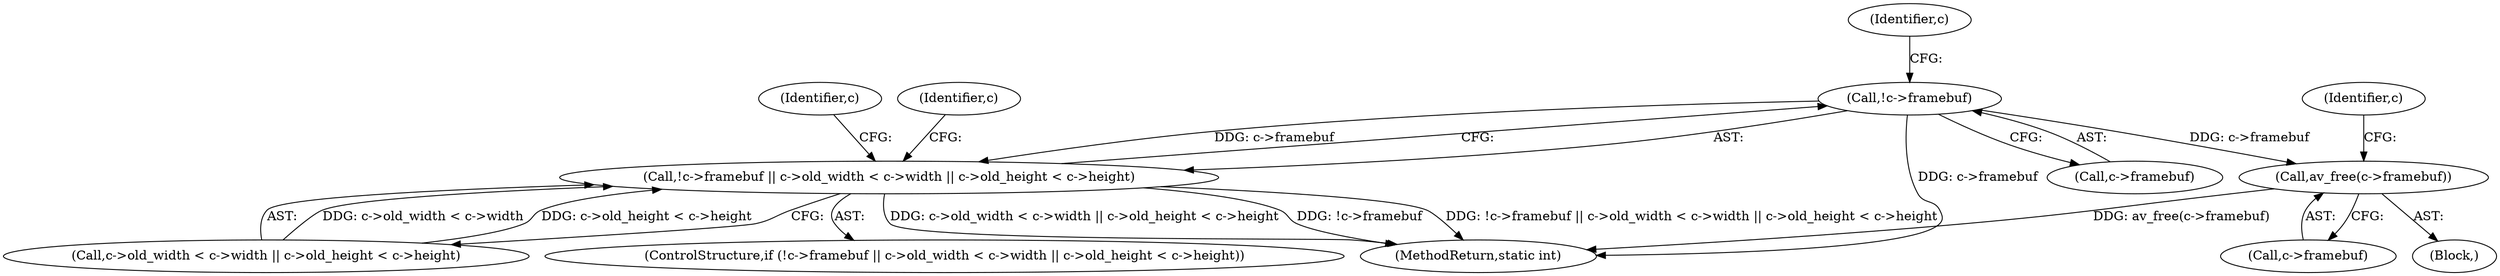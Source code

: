 digraph "0_FFmpeg_e07ac727c1cc9eed39e7f9117c97006f719864bd@pointer" {
"1000106" [label="(Call,!c->framebuf)"];
"1000105" [label="(Call,!c->framebuf || c->old_width < c->width || c->old_height < c->height)"];
"1000144" [label="(Call,av_free(c->framebuf))"];
"1000105" [label="(Call,!c->framebuf || c->old_width < c->width || c->old_height < c->height)"];
"1000128" [label="(Identifier,c)"];
"1000110" [label="(Call,c->old_width < c->width || c->old_height < c->height)"];
"1000106" [label="(Call,!c->framebuf)"];
"1000170" [label="(Identifier,c)"];
"1000125" [label="(Block,)"];
"1000104" [label="(ControlStructure,if (!c->framebuf || c->old_width < c->width || c->old_height < c->height))"];
"1000107" [label="(Call,c->framebuf)"];
"1000144" [label="(Call,av_free(c->framebuf))"];
"1000113" [label="(Identifier,c)"];
"1000296" [label="(MethodReturn,static int)"];
"1000145" [label="(Call,c->framebuf)"];
"1000150" [label="(Identifier,c)"];
"1000106" -> "1000105"  [label="AST: "];
"1000106" -> "1000107"  [label="CFG: "];
"1000107" -> "1000106"  [label="AST: "];
"1000113" -> "1000106"  [label="CFG: "];
"1000105" -> "1000106"  [label="CFG: "];
"1000106" -> "1000296"  [label="DDG: c->framebuf"];
"1000106" -> "1000105"  [label="DDG: c->framebuf"];
"1000106" -> "1000144"  [label="DDG: c->framebuf"];
"1000105" -> "1000104"  [label="AST: "];
"1000105" -> "1000110"  [label="CFG: "];
"1000110" -> "1000105"  [label="AST: "];
"1000128" -> "1000105"  [label="CFG: "];
"1000170" -> "1000105"  [label="CFG: "];
"1000105" -> "1000296"  [label="DDG: !c->framebuf || c->old_width < c->width || c->old_height < c->height"];
"1000105" -> "1000296"  [label="DDG: c->old_width < c->width || c->old_height < c->height"];
"1000105" -> "1000296"  [label="DDG: !c->framebuf"];
"1000110" -> "1000105"  [label="DDG: c->old_width < c->width"];
"1000110" -> "1000105"  [label="DDG: c->old_height < c->height"];
"1000144" -> "1000125"  [label="AST: "];
"1000144" -> "1000145"  [label="CFG: "];
"1000145" -> "1000144"  [label="AST: "];
"1000150" -> "1000144"  [label="CFG: "];
"1000144" -> "1000296"  [label="DDG: av_free(c->framebuf)"];
}
